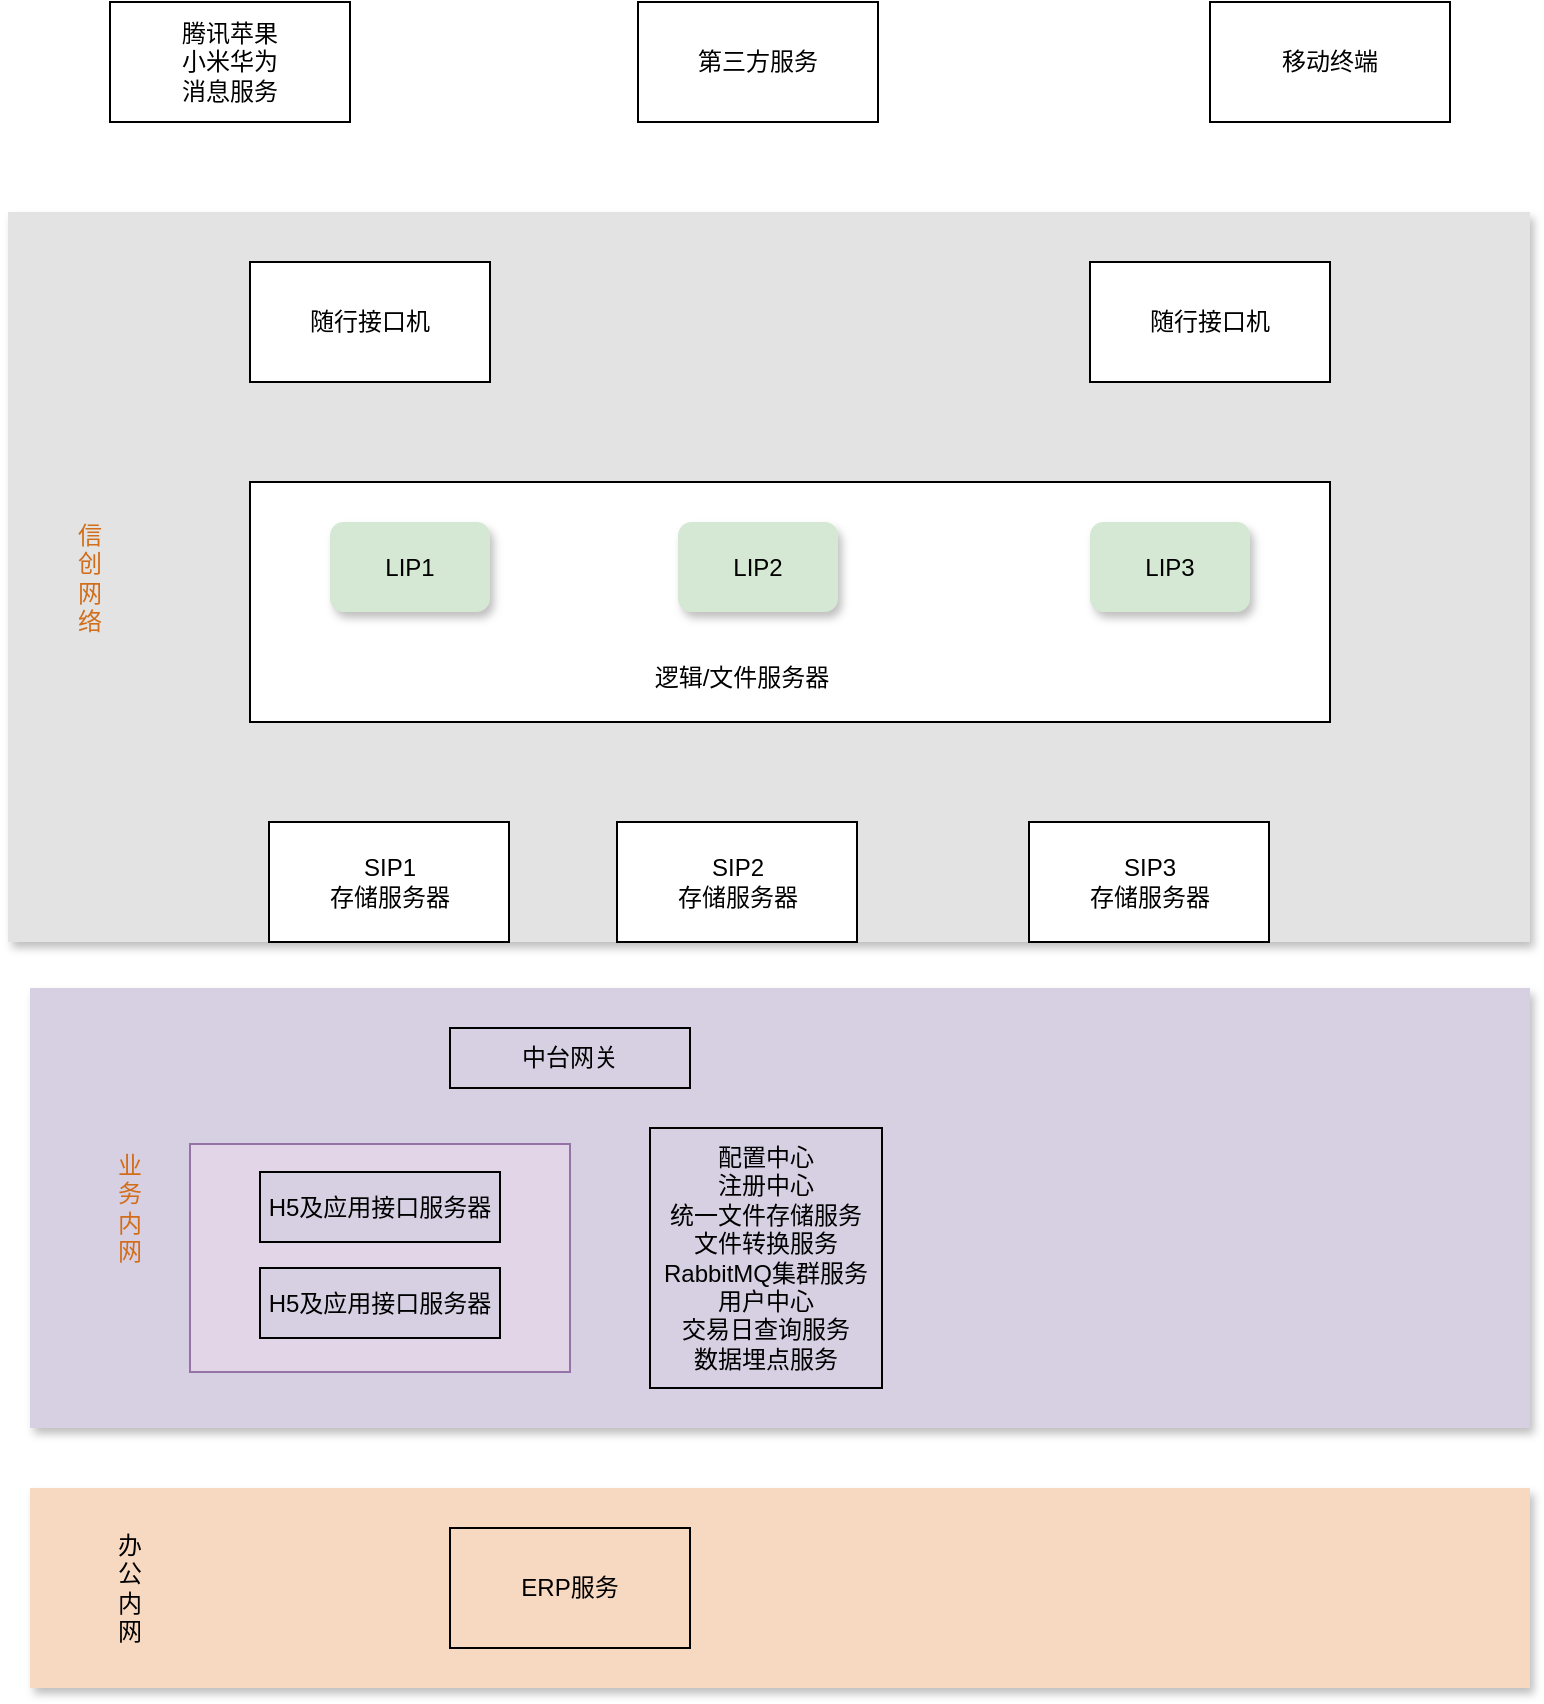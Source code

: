 <mxfile version="18.0.3" type="github">
  <diagram id="uV6_BV6XKQVdwxZXVooB" name="Page-1">
    <mxGraphModel dx="2062" dy="1122" grid="1" gridSize="10" guides="1" tooltips="1" connect="1" arrows="1" fold="1" page="1" pageScale="1" pageWidth="827" pageHeight="1169" math="0" shadow="0">
      <root>
        <mxCell id="0" />
        <mxCell id="1" parent="0" />
        <mxCell id="whivXN8A2qbGqClQpVsV-6" value="" style="rounded=0;whiteSpace=wrap;html=1;fillColor=#E3E3E3;shadow=1;strokeColor=none;" parent="1" vertex="1">
          <mxGeometry x="39" y="205" width="761" height="365" as="geometry" />
        </mxCell>
        <mxCell id="whivXN8A2qbGqClQpVsV-7" value="信创网络" style="rounded=0;whiteSpace=wrap;html=1;shadow=0;fillColor=#E3E3E3;strokeColor=none;fontColor=#D26D19;" parent="1" vertex="1">
          <mxGeometry x="70" y="260" width="20" height="255" as="geometry" />
        </mxCell>
        <mxCell id="whivXN8A2qbGqClQpVsV-19" value="" style="rounded=0;whiteSpace=wrap;html=1;fillColor=#D7D0E3;shadow=1;strokeColor=none;" parent="1" vertex="1">
          <mxGeometry x="50" y="593" width="750" height="220" as="geometry" />
        </mxCell>
        <mxCell id="whivXN8A2qbGqClQpVsV-20" value="业务内网" style="rounded=0;whiteSpace=wrap;html=1;shadow=0;fillColor=#D7D0E3;strokeColor=none;fontColor=#D26D19;" parent="1" vertex="1">
          <mxGeometry x="90" y="653" width="20" height="100" as="geometry" />
        </mxCell>
        <mxCell id="whivXN8A2qbGqClQpVsV-21" value="&lt;font color=&quot;#000000&quot;&gt;中台网关&lt;/font&gt;" style="rounded=0;whiteSpace=wrap;html=1;shadow=0;fontColor=#D26D19;fillColor=#D7D0E3;" parent="1" vertex="1">
          <mxGeometry x="260" y="613" width="120" height="30" as="geometry" />
        </mxCell>
        <mxCell id="whivXN8A2qbGqClQpVsV-24" value="配置中心&lt;br&gt;注册中心&lt;br&gt;统一文件存储服务&lt;br&gt;文件转换服务&lt;br&gt;RabbitMQ集群服务&lt;br&gt;用户中心&lt;br&gt;交易日查询服务&lt;br&gt;数据埋点服务&lt;br&gt;" style="rounded=0;whiteSpace=wrap;html=1;shadow=0;fontColor=#000000;fillColor=#D7D0E3;" parent="1" vertex="1">
          <mxGeometry x="360" y="663" width="116" height="130" as="geometry" />
        </mxCell>
        <mxCell id="whivXN8A2qbGqClQpVsV-25" value="" style="rounded=0;whiteSpace=wrap;html=1;fillColor=#F7D8C1;shadow=1;strokeColor=none;" parent="1" vertex="1">
          <mxGeometry x="50" y="843" width="750" height="100" as="geometry" />
        </mxCell>
        <mxCell id="whivXN8A2qbGqClQpVsV-28" value="随行接口机" style="rounded=0;whiteSpace=wrap;html=1;shadow=0;" parent="1" vertex="1">
          <mxGeometry x="160" y="230" width="120" height="60" as="geometry" />
        </mxCell>
        <mxCell id="whivXN8A2qbGqClQpVsV-35" value="" style="rounded=0;whiteSpace=wrap;html=1;shadow=0;fillColor=#e1d5e7;strokeColor=#9673a6;" parent="1" vertex="1">
          <mxGeometry x="130" y="671" width="190" height="114" as="geometry" />
        </mxCell>
        <mxCell id="whivXN8A2qbGqClQpVsV-29" value="随行接口机" style="rounded=0;whiteSpace=wrap;html=1;shadow=0;" parent="1" vertex="1">
          <mxGeometry x="580" y="230" width="120" height="60" as="geometry" />
        </mxCell>
        <mxCell id="whivXN8A2qbGqClQpVsV-30" value="腾讯苹果&lt;br&gt;小米华为&lt;br&gt;消息服务" style="rounded=0;whiteSpace=wrap;html=1;shadow=0;" parent="1" vertex="1">
          <mxGeometry x="90" y="100" width="120" height="60" as="geometry" />
        </mxCell>
        <mxCell id="whivXN8A2qbGqClQpVsV-31" value="第三方服务" style="rounded=0;whiteSpace=wrap;html=1;shadow=0;" parent="1" vertex="1">
          <mxGeometry x="354" y="100" width="120" height="60" as="geometry" />
        </mxCell>
        <mxCell id="whivXN8A2qbGqClQpVsV-32" value="移动终端" style="rounded=0;whiteSpace=wrap;html=1;shadow=0;" parent="1" vertex="1">
          <mxGeometry x="640" y="100" width="120" height="60" as="geometry" />
        </mxCell>
        <mxCell id="whivXN8A2qbGqClQpVsV-33" value="办公内网" style="rounded=0;whiteSpace=wrap;html=1;shadow=0;fillColor=#F7D8C1;strokeColor=none;" parent="1" vertex="1">
          <mxGeometry x="90" y="843" width="20" height="100" as="geometry" />
        </mxCell>
        <mxCell id="whivXN8A2qbGqClQpVsV-34" value="ERP服务" style="rounded=0;whiteSpace=wrap;html=1;shadow=0;fontColor=#000000;fillColor=#F7D8C1;" parent="1" vertex="1">
          <mxGeometry x="260" y="863" width="120" height="60" as="geometry" />
        </mxCell>
        <mxCell id="whivXN8A2qbGqClQpVsV-38" value="&lt;span style=&quot;&quot;&gt;H5及应用接口服务器&lt;br&gt;&lt;/span&gt;" style="rounded=0;whiteSpace=wrap;html=1;shadow=0;fillColor=#D7D0E3;" parent="1" vertex="1">
          <mxGeometry x="165" y="685" width="120" height="35" as="geometry" />
        </mxCell>
        <mxCell id="whivXN8A2qbGqClQpVsV-39" style="edgeStyle=orthogonalEdgeStyle;rounded=0;orthogonalLoop=1;jettySize=auto;html=1;exitX=0.5;exitY=1;exitDx=0;exitDy=0;fontColor=#000000;" parent="1" source="whivXN8A2qbGqClQpVsV-38" target="whivXN8A2qbGqClQpVsV-38" edge="1">
          <mxGeometry relative="1" as="geometry" />
        </mxCell>
        <mxCell id="whivXN8A2qbGqClQpVsV-40" value="&lt;span style=&quot;&quot;&gt;H5及应用接口服务器&lt;br&gt;&lt;/span&gt;" style="rounded=0;whiteSpace=wrap;html=1;shadow=0;fillColor=#D7D0E3;" parent="1" vertex="1">
          <mxGeometry x="165" y="733" width="120" height="35" as="geometry" />
        </mxCell>
        <mxCell id="FQBGxM2qAuPWXbnojut7-4" value="SIP1&lt;br&gt;存储服务器" style="rounded=0;whiteSpace=wrap;html=1;shadow=0;" vertex="1" parent="1">
          <mxGeometry x="169.5" y="510" width="120" height="60" as="geometry" />
        </mxCell>
        <mxCell id="FQBGxM2qAuPWXbnojut7-5" value="SIP2&lt;br&gt;存储服务器" style="rounded=0;whiteSpace=wrap;html=1;shadow=0;" vertex="1" parent="1">
          <mxGeometry x="343.5" y="510" width="120" height="60" as="geometry" />
        </mxCell>
        <mxCell id="FQBGxM2qAuPWXbnojut7-6" value="SIP3&lt;br&gt;存储服务器" style="rounded=0;whiteSpace=wrap;html=1;shadow=0;" vertex="1" parent="1">
          <mxGeometry x="549.5" y="510" width="120" height="60" as="geometry" />
        </mxCell>
        <mxCell id="FQBGxM2qAuPWXbnojut7-7" value="" style="rounded=0;whiteSpace=wrap;html=1;shadow=0;" vertex="1" parent="1">
          <mxGeometry x="160" y="340" width="540" height="120" as="geometry" />
        </mxCell>
        <mxCell id="FQBGxM2qAuPWXbnojut7-1" value="LIP1" style="rounded=1;whiteSpace=wrap;html=1;shadow=1;fillColor=#d5e8d4;strokeColor=none;" vertex="1" parent="1">
          <mxGeometry x="200" y="360" width="80" height="45" as="geometry" />
        </mxCell>
        <mxCell id="FQBGxM2qAuPWXbnojut7-8" value="LIP2" style="rounded=1;whiteSpace=wrap;html=1;shadow=1;fillColor=#d5e8d4;strokeColor=none;" vertex="1" parent="1">
          <mxGeometry x="374" y="360" width="80" height="45" as="geometry" />
        </mxCell>
        <mxCell id="FQBGxM2qAuPWXbnojut7-9" value="LIP3" style="rounded=1;whiteSpace=wrap;html=1;shadow=1;fillColor=#d5e8d4;strokeColor=none;" vertex="1" parent="1">
          <mxGeometry x="580" y="360" width="80" height="45" as="geometry" />
        </mxCell>
        <mxCell id="FQBGxM2qAuPWXbnojut7-10" value="逻辑/文件服务器" style="rounded=0;whiteSpace=wrap;html=1;shadow=0;fillColor=none;strokeColor=none;" vertex="1" parent="1">
          <mxGeometry x="320" y="415" width="172" height="45" as="geometry" />
        </mxCell>
      </root>
    </mxGraphModel>
  </diagram>
</mxfile>
